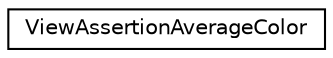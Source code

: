 digraph "Graphical Class Hierarchy"
{
 // LATEX_PDF_SIZE
  edge [fontname="Helvetica",fontsize="10",labelfontname="Helvetica",labelfontsize="10"];
  node [fontname="Helvetica",fontsize="10",shape=record];
  rankdir="LR";
  Node0 [label="ViewAssertionAverageColor",height=0.2,width=0.4,color="black", fillcolor="white", style="filled",URL="$structViewAssertionAverageColor.html",tooltip=" "];
}
